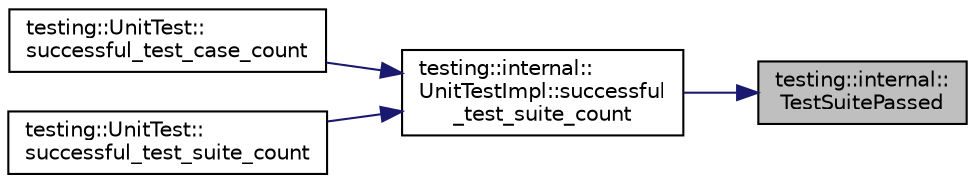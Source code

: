digraph "testing::internal::TestSuitePassed"
{
 // LATEX_PDF_SIZE
  bgcolor="transparent";
  edge [fontname="Helvetica",fontsize="10",labelfontname="Helvetica",labelfontsize="10"];
  node [fontname="Helvetica",fontsize="10",shape=record];
  rankdir="RL";
  Node1 [label="testing::internal::\lTestSuitePassed",height=0.2,width=0.4,color="black", fillcolor="grey75", style="filled", fontcolor="black",tooltip=" "];
  Node1 -> Node2 [dir="back",color="midnightblue",fontsize="10",style="solid",fontname="Helvetica"];
  Node2 [label="testing::internal::\lUnitTestImpl::successful\l_test_suite_count",height=0.2,width=0.4,color="black",URL="$classtesting_1_1internal_1_1UnitTestImpl.html#a959a2246e4ea23e8c8fb4f4d35846a1d",tooltip=" "];
  Node2 -> Node3 [dir="back",color="midnightblue",fontsize="10",style="solid",fontname="Helvetica"];
  Node3 [label="testing::UnitTest::\lsuccessful_test_case_count",height=0.2,width=0.4,color="black",URL="$classtesting_1_1UnitTest.html#acaa2ab71f53c25ffe0242a91c14e173f",tooltip=" "];
  Node2 -> Node4 [dir="back",color="midnightblue",fontsize="10",style="solid",fontname="Helvetica"];
  Node4 [label="testing::UnitTest::\lsuccessful_test_suite_count",height=0.2,width=0.4,color="black",URL="$classtesting_1_1UnitTest.html#aefa4c6654fed9a70c6c5ca61abae2234",tooltip=" "];
}
